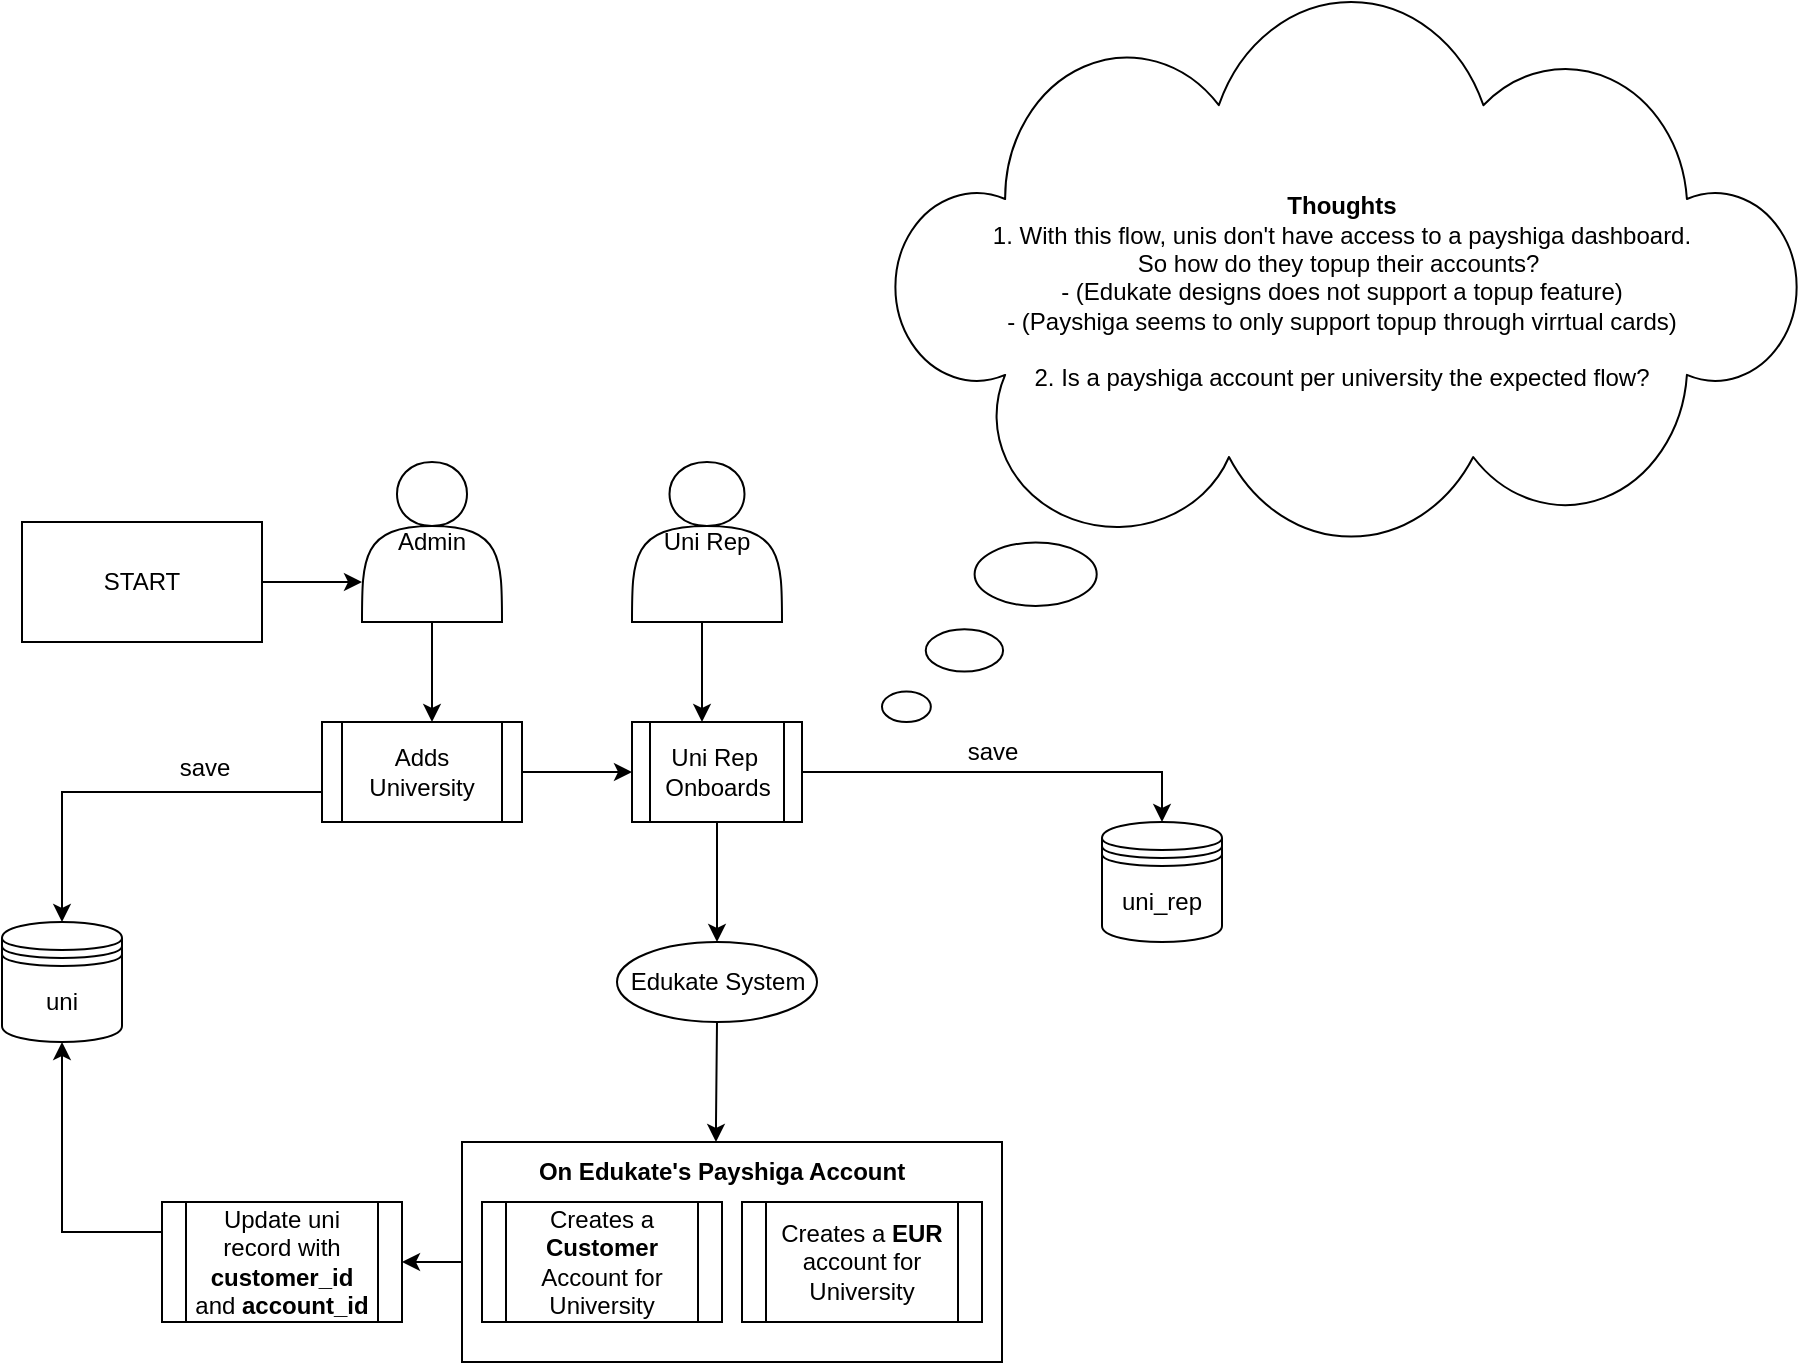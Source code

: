 <mxfile version="26.1.1">
  <diagram name="Page-1" id="2YBvvXClWsGukQMizWep">
    <mxGraphModel dx="1313" dy="1831" grid="1" gridSize="10" guides="1" tooltips="1" connect="1" arrows="1" fold="1" page="1" pageScale="1" pageWidth="850" pageHeight="1100" math="0" shadow="0">
      <root>
        <mxCell id="0" />
        <mxCell id="1" parent="0" />
        <mxCell id="2nSQfjUa8Pg7l9VRnIv2-44" value="" style="edgeStyle=orthogonalEdgeStyle;rounded=0;orthogonalLoop=1;jettySize=auto;html=1;" edge="1" parent="1" source="2nSQfjUa8Pg7l9VRnIv2-23" target="2nSQfjUa8Pg7l9VRnIv2-43">
          <mxGeometry relative="1" as="geometry">
            <Array as="points">
              <mxPoint x="240" y="130" />
              <mxPoint x="240" y="130" />
            </Array>
          </mxGeometry>
        </mxCell>
        <mxCell id="2nSQfjUa8Pg7l9VRnIv2-23" value="Admin" style="shape=actor;whiteSpace=wrap;html=1;" vertex="1" parent="1">
          <mxGeometry x="200" width="70" height="80" as="geometry" />
        </mxCell>
        <mxCell id="2nSQfjUa8Pg7l9VRnIv2-49" value="" style="edgeStyle=orthogonalEdgeStyle;rounded=0;orthogonalLoop=1;jettySize=auto;html=1;" edge="1" parent="1" source="2nSQfjUa8Pg7l9VRnIv2-24" target="2nSQfjUa8Pg7l9VRnIv2-47">
          <mxGeometry relative="1" as="geometry">
            <Array as="points">
              <mxPoint x="370" y="100" />
              <mxPoint x="370" y="100" />
            </Array>
          </mxGeometry>
        </mxCell>
        <mxCell id="2nSQfjUa8Pg7l9VRnIv2-24" value="Uni Rep" style="shape=actor;whiteSpace=wrap;html=1;" vertex="1" parent="1">
          <mxGeometry x="335" width="75" height="80" as="geometry" />
        </mxCell>
        <mxCell id="2nSQfjUa8Pg7l9VRnIv2-48" value="" style="edgeStyle=orthogonalEdgeStyle;rounded=0;orthogonalLoop=1;jettySize=auto;html=1;entryX=0;entryY=0.5;entryDx=0;entryDy=0;" edge="1" parent="1" source="2nSQfjUa8Pg7l9VRnIv2-43" target="2nSQfjUa8Pg7l9VRnIv2-47">
          <mxGeometry relative="1" as="geometry">
            <mxPoint x="330" y="165" as="targetPoint" />
          </mxGeometry>
        </mxCell>
        <mxCell id="2nSQfjUa8Pg7l9VRnIv2-60" style="edgeStyle=orthogonalEdgeStyle;rounded=0;orthogonalLoop=1;jettySize=auto;html=1;entryX=0.5;entryY=0;entryDx=0;entryDy=0;" edge="1" parent="1" source="2nSQfjUa8Pg7l9VRnIv2-43" target="2nSQfjUa8Pg7l9VRnIv2-61">
          <mxGeometry relative="1" as="geometry">
            <mxPoint x="80" y="280" as="targetPoint" />
            <Array as="points">
              <mxPoint x="50" y="165" />
            </Array>
          </mxGeometry>
        </mxCell>
        <mxCell id="2nSQfjUa8Pg7l9VRnIv2-43" value="Adds University" style="shape=process;whiteSpace=wrap;html=1;backgroundOutline=1;" vertex="1" parent="1">
          <mxGeometry x="180" y="130" width="100" height="50" as="geometry" />
        </mxCell>
        <mxCell id="2nSQfjUa8Pg7l9VRnIv2-47" value="Uni Rep&amp;nbsp; Onboards" style="shape=process;whiteSpace=wrap;html=1;backgroundOutline=1;" vertex="1" parent="1">
          <mxGeometry x="335" y="130" width="85" height="50" as="geometry" />
        </mxCell>
        <mxCell id="2nSQfjUa8Pg7l9VRnIv2-59" value="" style="edgeStyle=orthogonalEdgeStyle;rounded=0;orthogonalLoop=1;jettySize=auto;html=1;entryX=0.5;entryY=0;entryDx=0;entryDy=0;" edge="1" parent="1" source="2nSQfjUa8Pg7l9VRnIv2-47" target="2nSQfjUa8Pg7l9VRnIv2-89">
          <mxGeometry relative="1" as="geometry">
            <mxPoint x="378" y="190" as="sourcePoint" />
            <mxPoint x="377.5" y="230" as="targetPoint" />
          </mxGeometry>
        </mxCell>
        <mxCell id="2nSQfjUa8Pg7l9VRnIv2-61" value="uni" style="shape=datastore;whiteSpace=wrap;html=1;" vertex="1" parent="1">
          <mxGeometry x="20" y="230" width="60" height="60" as="geometry" />
        </mxCell>
        <mxCell id="2nSQfjUa8Pg7l9VRnIv2-67" style="edgeStyle=orthogonalEdgeStyle;rounded=0;orthogonalLoop=1;jettySize=auto;html=1;entryX=0.5;entryY=1;entryDx=0;entryDy=0;exitX=0;exitY=0.25;exitDx=0;exitDy=0;" edge="1" parent="1" source="2nSQfjUa8Pg7l9VRnIv2-87" target="2nSQfjUa8Pg7l9VRnIv2-61">
          <mxGeometry relative="1" as="geometry">
            <mxPoint x="117.5" y="390" as="sourcePoint" />
          </mxGeometry>
        </mxCell>
        <mxCell id="2nSQfjUa8Pg7l9VRnIv2-88" value="" style="edgeStyle=orthogonalEdgeStyle;rounded=0;orthogonalLoop=1;jettySize=auto;html=1;" edge="1" parent="1" source="2nSQfjUa8Pg7l9VRnIv2-68" target="2nSQfjUa8Pg7l9VRnIv2-87">
          <mxGeometry relative="1" as="geometry">
            <Array as="points">
              <mxPoint x="240" y="400" />
              <mxPoint x="240" y="400" />
            </Array>
          </mxGeometry>
        </mxCell>
        <mxCell id="2nSQfjUa8Pg7l9VRnIv2-68" value="" style="rounded=0;whiteSpace=wrap;html=1;" vertex="1" parent="1">
          <mxGeometry x="250" y="340" width="270" height="110" as="geometry" />
        </mxCell>
        <mxCell id="2nSQfjUa8Pg7l9VRnIv2-74" value="Creates a &lt;b&gt;Customer&lt;/b&gt; Account for University" style="shape=process;whiteSpace=wrap;html=1;backgroundOutline=1;" vertex="1" parent="1">
          <mxGeometry x="260" y="370" width="120" height="60" as="geometry" />
        </mxCell>
        <mxCell id="2nSQfjUa8Pg7l9VRnIv2-75" value="Creates a &lt;b&gt;EUR&lt;/b&gt; account for University" style="shape=process;whiteSpace=wrap;html=1;backgroundOutline=1;" vertex="1" parent="1">
          <mxGeometry x="390" y="370" width="120" height="60" as="geometry" />
        </mxCell>
        <mxCell id="2nSQfjUa8Pg7l9VRnIv2-80" value="" style="edgeStyle=orthogonalEdgeStyle;rounded=0;orthogonalLoop=1;jettySize=auto;html=1;" edge="1" parent="1" source="2nSQfjUa8Pg7l9VRnIv2-78" target="2nSQfjUa8Pg7l9VRnIv2-23">
          <mxGeometry relative="1" as="geometry">
            <Array as="points">
              <mxPoint x="200" y="50" />
              <mxPoint x="200" y="50" />
            </Array>
          </mxGeometry>
        </mxCell>
        <mxCell id="2nSQfjUa8Pg7l9VRnIv2-78" value="START" style="whiteSpace=wrap;html=1;" vertex="1" parent="1">
          <mxGeometry x="30" y="30" width="120" height="60" as="geometry" />
        </mxCell>
        <mxCell id="2nSQfjUa8Pg7l9VRnIv2-87" value="Update uni record with &lt;b&gt;customer_id&lt;/b&gt; and &lt;b&gt;account_id&lt;/b&gt;" style="shape=process;whiteSpace=wrap;html=1;backgroundOutline=1;rounded=0;" vertex="1" parent="1">
          <mxGeometry x="100" y="370" width="120" height="60" as="geometry" />
        </mxCell>
        <mxCell id="2nSQfjUa8Pg7l9VRnIv2-89" value="Edukate System" style="ellipse;whiteSpace=wrap;html=1;align=center;newEdgeStyle={&quot;edgeStyle&quot;:&quot;entityRelationEdgeStyle&quot;,&quot;startArrow&quot;:&quot;none&quot;,&quot;endArrow&quot;:&quot;none&quot;,&quot;segment&quot;:10,&quot;curved&quot;:1,&quot;sourcePerimeterSpacing&quot;:0,&quot;targetPerimeterSpacing&quot;:0};treeFolding=1;treeMoving=1;" vertex="1" parent="1">
          <mxGeometry x="327.5" y="240" width="100" height="40" as="geometry" />
        </mxCell>
        <mxCell id="2nSQfjUa8Pg7l9VRnIv2-92" style="edgeStyle=orthogonalEdgeStyle;rounded=0;orthogonalLoop=1;jettySize=auto;html=1;entryX=0.5;entryY=0;entryDx=0;entryDy=0;" edge="1" parent="1" source="2nSQfjUa8Pg7l9VRnIv2-47" target="2nSQfjUa8Pg7l9VRnIv2-95">
          <mxGeometry relative="1" as="geometry">
            <mxPoint x="590" y="215" as="targetPoint" />
          </mxGeometry>
        </mxCell>
        <mxCell id="2nSQfjUa8Pg7l9VRnIv2-93" value="save" style="text;html=1;align=center;verticalAlign=middle;resizable=0;points=[];autosize=1;strokeColor=none;fillColor=none;" vertex="1" parent="1">
          <mxGeometry x="96" y="138" width="50" height="30" as="geometry" />
        </mxCell>
        <mxCell id="2nSQfjUa8Pg7l9VRnIv2-94" value="save" style="text;html=1;align=center;verticalAlign=middle;resizable=0;points=[];autosize=1;strokeColor=none;fillColor=none;" vertex="1" parent="1">
          <mxGeometry x="490" y="130" width="50" height="30" as="geometry" />
        </mxCell>
        <mxCell id="2nSQfjUa8Pg7l9VRnIv2-95" value="uni_rep" style="shape=datastore;whiteSpace=wrap;html=1;" vertex="1" parent="1">
          <mxGeometry x="570" y="180" width="60" height="60" as="geometry" />
        </mxCell>
        <mxCell id="2nSQfjUa8Pg7l9VRnIv2-96" value="&lt;b&gt;On Edukate&#39;s Payshiga Account&lt;/b&gt;" style="text;html=1;align=center;verticalAlign=middle;whiteSpace=wrap;rounded=0;" vertex="1" parent="1">
          <mxGeometry x="270" y="340" width="220" height="30" as="geometry" />
        </mxCell>
        <mxCell id="2nSQfjUa8Pg7l9VRnIv2-104" value="" style="endArrow=classic;html=1;rounded=0;exitX=0.5;exitY=1;exitDx=0;exitDy=0;" edge="1" parent="1" source="2nSQfjUa8Pg7l9VRnIv2-89">
          <mxGeometry width="50" height="50" relative="1" as="geometry">
            <mxPoint x="377" y="290" as="sourcePoint" />
            <mxPoint x="377" y="340" as="targetPoint" />
            <Array as="points">
              <mxPoint x="377" y="330" />
            </Array>
          </mxGeometry>
        </mxCell>
        <mxCell id="2nSQfjUa8Pg7l9VRnIv2-105" value="" style="whiteSpace=wrap;html=1;shape=mxgraph.basic.cloud_callout" vertex="1" parent="1">
          <mxGeometry x="460" y="-230" width="460" height="360" as="geometry" />
        </mxCell>
        <mxCell id="2nSQfjUa8Pg7l9VRnIv2-106" value="&lt;div&gt;&lt;b&gt;Thoughts&lt;/b&gt;&lt;/div&gt;&lt;div&gt;1. With this flow, unis don&#39;t have access to a payshiga dashboard.&lt;br&gt;So how do they topup their accounts?&amp;nbsp;&lt;/div&gt;&lt;div&gt;- (Edukate designs does not support a topup feature)&lt;/div&gt;&lt;div&gt;- (Payshiga seems to only support topup through virrtual cards)&lt;br&gt;&lt;br&gt;2. Is a payshiga account per university the expected flow?&lt;/div&gt;" style="text;html=1;align=center;verticalAlign=middle;whiteSpace=wrap;rounded=0;" vertex="1" parent="1">
          <mxGeometry x="510" y="-180" width="360" height="190" as="geometry" />
        </mxCell>
      </root>
    </mxGraphModel>
  </diagram>
</mxfile>
